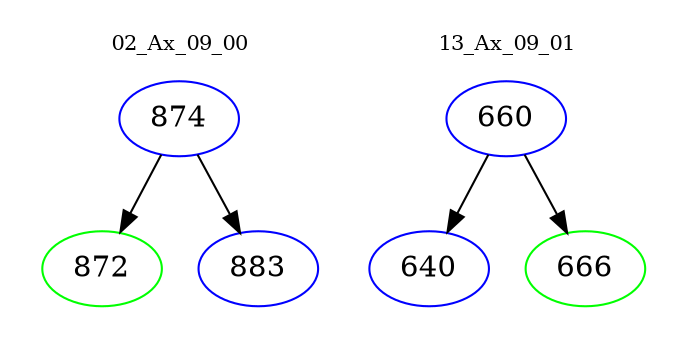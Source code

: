 digraph{
subgraph cluster_0 {
color = white
label = "02_Ax_09_00";
fontsize=10;
T0_874 [label="874", color="blue"]
T0_874 -> T0_872 [color="black"]
T0_872 [label="872", color="green"]
T0_874 -> T0_883 [color="black"]
T0_883 [label="883", color="blue"]
}
subgraph cluster_1 {
color = white
label = "13_Ax_09_01";
fontsize=10;
T1_660 [label="660", color="blue"]
T1_660 -> T1_640 [color="black"]
T1_640 [label="640", color="blue"]
T1_660 -> T1_666 [color="black"]
T1_666 [label="666", color="green"]
}
}
